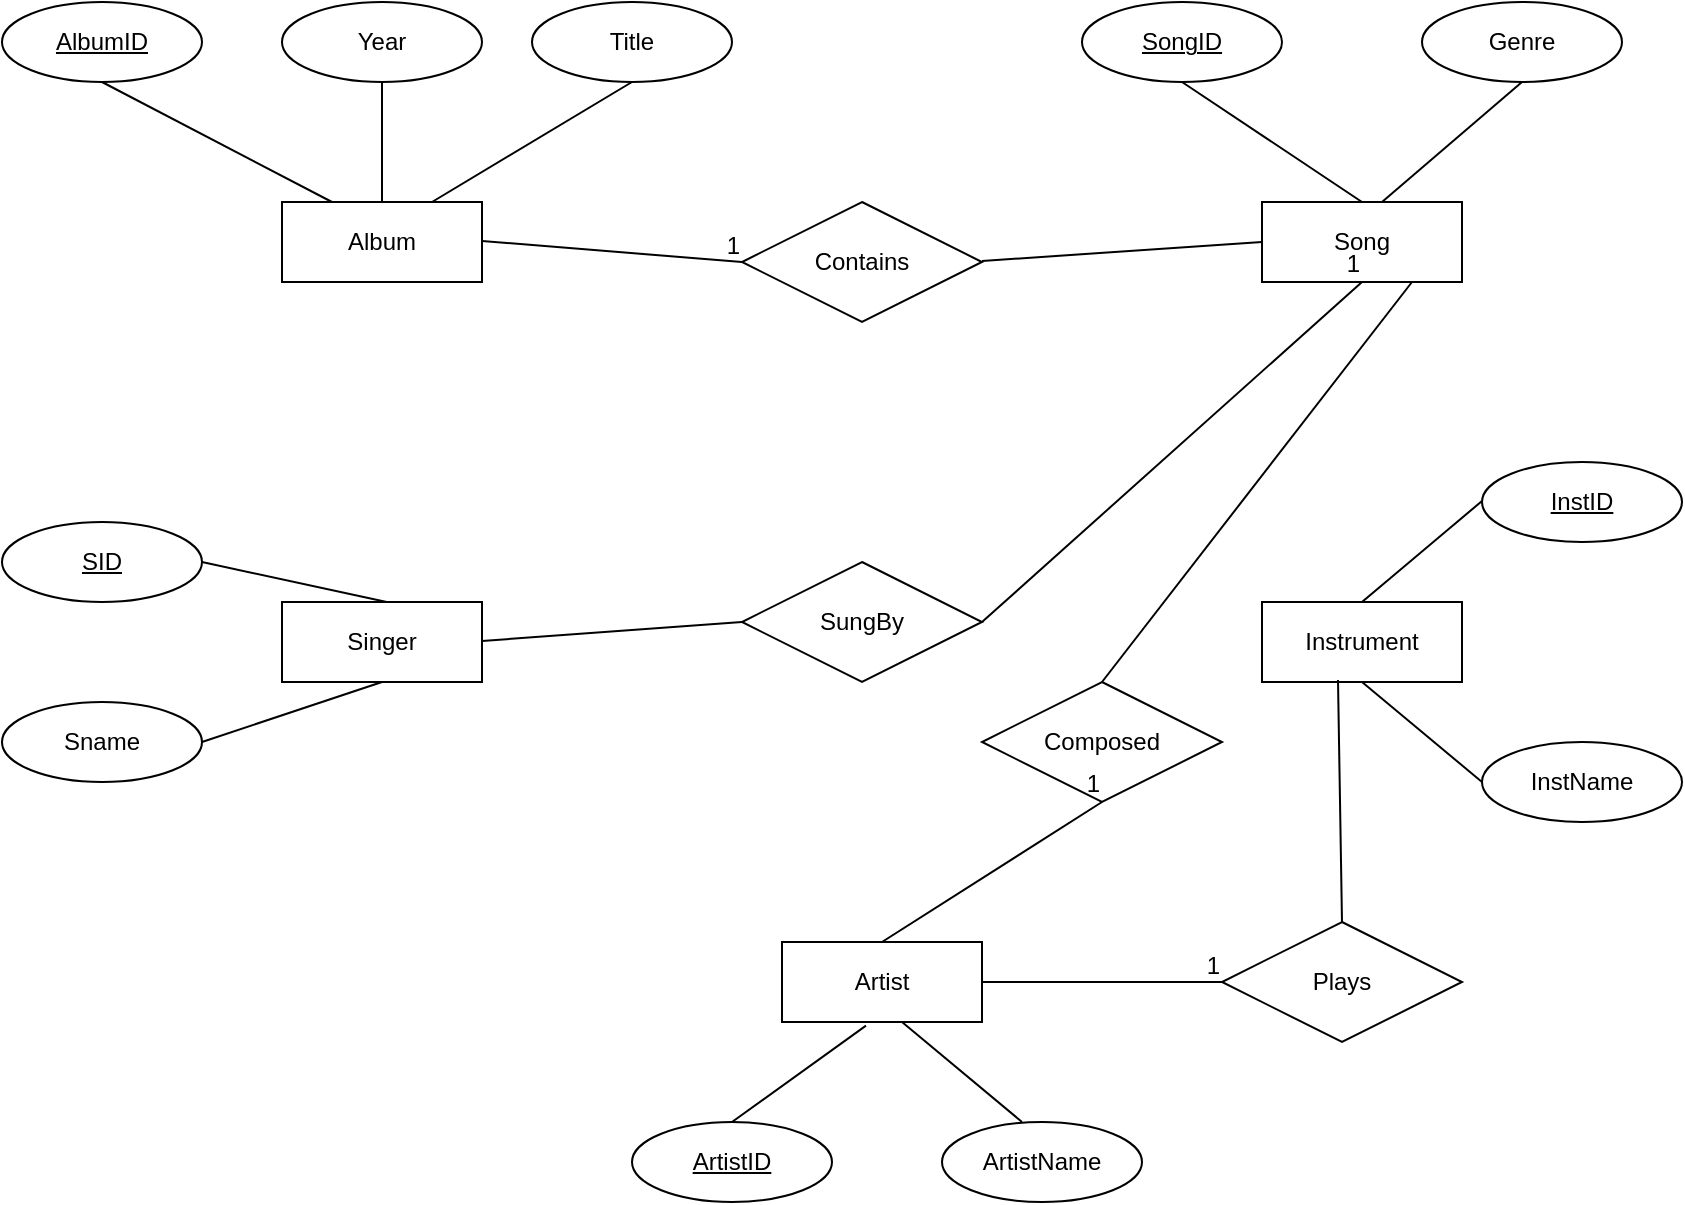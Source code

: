 <mxfile version="27.1.4">
  <diagram name="Page-1" id="O8ejEqVHxwNj61gsTqQM">
    <mxGraphModel dx="1226" dy="661" grid="1" gridSize="10" guides="1" tooltips="1" connect="1" arrows="1" fold="1" page="1" pageScale="1" pageWidth="850" pageHeight="1100" math="0" shadow="0">
      <root>
        <mxCell id="0" />
        <mxCell id="1" parent="0" />
        <mxCell id="nTWO5nDzQJ5vjpIi_Tit-2" value="Album" style="whiteSpace=wrap;html=1;align=center;" vertex="1" parent="1">
          <mxGeometry x="150" y="130" width="100" height="40" as="geometry" />
        </mxCell>
        <mxCell id="nTWO5nDzQJ5vjpIi_Tit-3" value="Song" style="whiteSpace=wrap;html=1;align=center;" vertex="1" parent="1">
          <mxGeometry x="640" y="130" width="100" height="40" as="geometry" />
        </mxCell>
        <mxCell id="nTWO5nDzQJ5vjpIi_Tit-4" value="Singer" style="whiteSpace=wrap;html=1;align=center;" vertex="1" parent="1">
          <mxGeometry x="150" y="330" width="100" height="40" as="geometry" />
        </mxCell>
        <mxCell id="nTWO5nDzQJ5vjpIi_Tit-5" value="Instrument" style="whiteSpace=wrap;html=1;align=center;" vertex="1" parent="1">
          <mxGeometry x="640" y="330" width="100" height="40" as="geometry" />
        </mxCell>
        <mxCell id="nTWO5nDzQJ5vjpIi_Tit-6" value="Artist" style="whiteSpace=wrap;html=1;align=center;" vertex="1" parent="1">
          <mxGeometry x="400" y="500" width="100" height="40" as="geometry" />
        </mxCell>
        <mxCell id="nTWO5nDzQJ5vjpIi_Tit-10" value="Genre" style="ellipse;whiteSpace=wrap;html=1;align=center;" vertex="1" parent="1">
          <mxGeometry x="720" y="30" width="100" height="40" as="geometry" />
        </mxCell>
        <mxCell id="nTWO5nDzQJ5vjpIi_Tit-12" value="Year" style="ellipse;whiteSpace=wrap;html=1;align=center;" vertex="1" parent="1">
          <mxGeometry x="150" y="30" width="100" height="40" as="geometry" />
        </mxCell>
        <mxCell id="nTWO5nDzQJ5vjpIi_Tit-13" value="Title" style="ellipse;whiteSpace=wrap;html=1;align=center;" vertex="1" parent="1">
          <mxGeometry x="275" y="30" width="100" height="40" as="geometry" />
        </mxCell>
        <mxCell id="nTWO5nDzQJ5vjpIi_Tit-15" value="Sname" style="ellipse;whiteSpace=wrap;html=1;align=center;" vertex="1" parent="1">
          <mxGeometry x="10" y="380" width="100" height="40" as="geometry" />
        </mxCell>
        <mxCell id="nTWO5nDzQJ5vjpIi_Tit-16" value="AlbumID" style="ellipse;whiteSpace=wrap;html=1;align=center;fontStyle=4;" vertex="1" parent="1">
          <mxGeometry x="10" y="30" width="100" height="40" as="geometry" />
        </mxCell>
        <mxCell id="nTWO5nDzQJ5vjpIi_Tit-17" value="SongID" style="ellipse;whiteSpace=wrap;html=1;align=center;fontStyle=4;" vertex="1" parent="1">
          <mxGeometry x="550" y="30" width="100" height="40" as="geometry" />
        </mxCell>
        <mxCell id="nTWO5nDzQJ5vjpIi_Tit-18" value="ArtistID" style="ellipse;whiteSpace=wrap;html=1;align=center;fontStyle=4;" vertex="1" parent="1">
          <mxGeometry x="325" y="590" width="100" height="40" as="geometry" />
        </mxCell>
        <mxCell id="nTWO5nDzQJ5vjpIi_Tit-19" value="ArtistName" style="ellipse;whiteSpace=wrap;html=1;align=center;" vertex="1" parent="1">
          <mxGeometry x="480" y="590" width="100" height="40" as="geometry" />
        </mxCell>
        <mxCell id="nTWO5nDzQJ5vjpIi_Tit-20" value="InstID" style="ellipse;whiteSpace=wrap;html=1;align=center;fontStyle=4;" vertex="1" parent="1">
          <mxGeometry x="750" y="260" width="100" height="40" as="geometry" />
        </mxCell>
        <mxCell id="nTWO5nDzQJ5vjpIi_Tit-21" value="InstName" style="ellipse;whiteSpace=wrap;html=1;align=center;" vertex="1" parent="1">
          <mxGeometry x="750" y="400" width="100" height="40" as="geometry" />
        </mxCell>
        <mxCell id="nTWO5nDzQJ5vjpIi_Tit-32" value="SID" style="ellipse;whiteSpace=wrap;html=1;align=center;fontStyle=4;" vertex="1" parent="1">
          <mxGeometry x="10" y="290" width="100" height="40" as="geometry" />
        </mxCell>
        <mxCell id="nTWO5nDzQJ5vjpIi_Tit-33" value="SungBy" style="shape=rhombus;perimeter=rhombusPerimeter;whiteSpace=wrap;html=1;align=center;" vertex="1" parent="1">
          <mxGeometry x="380" y="310" width="120" height="60" as="geometry" />
        </mxCell>
        <mxCell id="nTWO5nDzQJ5vjpIi_Tit-34" value="Contains" style="shape=rhombus;perimeter=rhombusPerimeter;whiteSpace=wrap;html=1;align=center;" vertex="1" parent="1">
          <mxGeometry x="380" y="130" width="120" height="60" as="geometry" />
        </mxCell>
        <mxCell id="nTWO5nDzQJ5vjpIi_Tit-35" value="Plays" style="shape=rhombus;perimeter=rhombusPerimeter;whiteSpace=wrap;html=1;align=center;" vertex="1" parent="1">
          <mxGeometry x="620" y="490" width="120" height="60" as="geometry" />
        </mxCell>
        <mxCell id="nTWO5nDzQJ5vjpIi_Tit-36" value="" style="endArrow=none;html=1;rounded=0;entryX=0.25;entryY=0;entryDx=0;entryDy=0;" edge="1" parent="1" target="nTWO5nDzQJ5vjpIi_Tit-2">
          <mxGeometry relative="1" as="geometry">
            <mxPoint x="60" y="70" as="sourcePoint" />
            <mxPoint x="220" y="70" as="targetPoint" />
          </mxGeometry>
        </mxCell>
        <mxCell id="nTWO5nDzQJ5vjpIi_Tit-37" value="" style="endArrow=none;html=1;rounded=0;entryX=0.5;entryY=0;entryDx=0;entryDy=0;exitX=0.5;exitY=1;exitDx=0;exitDy=0;" edge="1" parent="1" source="nTWO5nDzQJ5vjpIi_Tit-12" target="nTWO5nDzQJ5vjpIi_Tit-2">
          <mxGeometry relative="1" as="geometry">
            <mxPoint x="190" y="70" as="sourcePoint" />
            <mxPoint x="305" y="130" as="targetPoint" />
          </mxGeometry>
        </mxCell>
        <mxCell id="nTWO5nDzQJ5vjpIi_Tit-38" value="" style="endArrow=none;html=1;rounded=0;entryX=0.75;entryY=0;entryDx=0;entryDy=0;exitX=0.5;exitY=1;exitDx=0;exitDy=0;" edge="1" parent="1" source="nTWO5nDzQJ5vjpIi_Tit-13" target="nTWO5nDzQJ5vjpIi_Tit-2">
          <mxGeometry relative="1" as="geometry">
            <mxPoint x="324" y="60" as="sourcePoint" />
            <mxPoint x="324" y="120" as="targetPoint" />
          </mxGeometry>
        </mxCell>
        <mxCell id="nTWO5nDzQJ5vjpIi_Tit-39" value="" style="endArrow=none;html=1;rounded=0;exitX=0.5;exitY=0;exitDx=0;exitDy=0;" edge="1" parent="1" source="nTWO5nDzQJ5vjpIi_Tit-5">
          <mxGeometry relative="1" as="geometry">
            <mxPoint x="590" y="279.5" as="sourcePoint" />
            <mxPoint x="750" y="279.5" as="targetPoint" />
          </mxGeometry>
        </mxCell>
        <mxCell id="nTWO5nDzQJ5vjpIi_Tit-40" value="" style="endArrow=none;html=1;rounded=0;exitX=0.5;exitY=0;exitDx=0;exitDy=0;entryX=0;entryY=0.5;entryDx=0;entryDy=0;" edge="1" parent="1" target="nTWO5nDzQJ5vjpIi_Tit-21">
          <mxGeometry relative="1" as="geometry">
            <mxPoint x="690" y="370" as="sourcePoint" />
            <mxPoint x="750" y="319.5" as="targetPoint" />
          </mxGeometry>
        </mxCell>
        <mxCell id="nTWO5nDzQJ5vjpIi_Tit-41" value="" style="endArrow=none;html=1;rounded=0;exitX=1;exitY=0.5;exitDx=0;exitDy=0;" edge="1" parent="1" source="nTWO5nDzQJ5vjpIi_Tit-15">
          <mxGeometry relative="1" as="geometry">
            <mxPoint x="140" y="420.5" as="sourcePoint" />
            <mxPoint x="200" y="370" as="targetPoint" />
          </mxGeometry>
        </mxCell>
        <mxCell id="nTWO5nDzQJ5vjpIi_Tit-42" value="" style="endArrow=none;html=1;rounded=0;exitX=0.5;exitY=0;exitDx=0;exitDy=0;entryX=1;entryY=0.5;entryDx=0;entryDy=0;" edge="1" parent="1" target="nTWO5nDzQJ5vjpIi_Tit-32">
          <mxGeometry relative="1" as="geometry">
            <mxPoint x="202.36" y="330" as="sourcePoint" />
            <mxPoint x="110" y="320" as="targetPoint" />
          </mxGeometry>
        </mxCell>
        <mxCell id="nTWO5nDzQJ5vjpIi_Tit-43" value="" style="endArrow=none;html=1;rounded=0;exitX=0.5;exitY=0;exitDx=0;exitDy=0;entryX=0.5;entryY=1;entryDx=0;entryDy=0;" edge="1" parent="1" target="nTWO5nDzQJ5vjpIi_Tit-10">
          <mxGeometry relative="1" as="geometry">
            <mxPoint x="700" y="130" as="sourcePoint" />
            <mxPoint x="760" y="79.5" as="targetPoint" />
          </mxGeometry>
        </mxCell>
        <mxCell id="nTWO5nDzQJ5vjpIi_Tit-44" value="" style="endArrow=none;html=1;rounded=0;exitX=0.5;exitY=0;exitDx=0;exitDy=0;entryX=0.5;entryY=1;entryDx=0;entryDy=0;" edge="1" parent="1" source="nTWO5nDzQJ5vjpIi_Tit-3">
          <mxGeometry relative="1" as="geometry">
            <mxPoint x="530" y="130" as="sourcePoint" />
            <mxPoint x="600" y="70" as="targetPoint" />
          </mxGeometry>
        </mxCell>
        <mxCell id="nTWO5nDzQJ5vjpIi_Tit-45" value="" style="endArrow=none;html=1;rounded=0;exitX=0.5;exitY=0;exitDx=0;exitDy=0;entryX=0;entryY=0.5;entryDx=0;entryDy=0;" edge="1" parent="1">
          <mxGeometry relative="1" as="geometry">
            <mxPoint x="460" y="540" as="sourcePoint" />
            <mxPoint x="520" y="590" as="targetPoint" />
          </mxGeometry>
        </mxCell>
        <mxCell id="nTWO5nDzQJ5vjpIi_Tit-46" value="" style="endArrow=none;html=1;rounded=0;exitX=0.42;exitY=1.045;exitDx=0;exitDy=0;entryX=0.5;entryY=0;entryDx=0;entryDy=0;exitPerimeter=0;" edge="1" parent="1" source="nTWO5nDzQJ5vjpIi_Tit-6" target="nTWO5nDzQJ5vjpIi_Tit-18">
          <mxGeometry relative="1" as="geometry">
            <mxPoint x="430" y="540" as="sourcePoint" />
            <mxPoint x="490" y="590" as="targetPoint" />
          </mxGeometry>
        </mxCell>
        <mxCell id="nTWO5nDzQJ5vjpIi_Tit-47" value="" style="endArrow=none;html=1;rounded=0;entryX=0;entryY=0.5;entryDx=0;entryDy=0;exitX=1;exitY=0.5;exitDx=0;exitDy=0;" edge="1" parent="1" source="nTWO5nDzQJ5vjpIi_Tit-6" target="nTWO5nDzQJ5vjpIi_Tit-35">
          <mxGeometry relative="1" as="geometry">
            <mxPoint x="320" y="430" as="sourcePoint" />
            <mxPoint x="480" y="430" as="targetPoint" />
          </mxGeometry>
        </mxCell>
        <mxCell id="nTWO5nDzQJ5vjpIi_Tit-48" value="1" style="resizable=0;html=1;whiteSpace=wrap;align=right;verticalAlign=bottom;" connectable="0" vertex="1" parent="nTWO5nDzQJ5vjpIi_Tit-47">
          <mxGeometry x="1" relative="1" as="geometry" />
        </mxCell>
        <mxCell id="nTWO5nDzQJ5vjpIi_Tit-49" value="" style="endArrow=none;html=1;rounded=0;exitX=0.38;exitY=0.975;exitDx=0;exitDy=0;entryX=0.5;entryY=0;entryDx=0;entryDy=0;exitPerimeter=0;" edge="1" parent="1" source="nTWO5nDzQJ5vjpIi_Tit-5" target="nTWO5nDzQJ5vjpIi_Tit-35">
          <mxGeometry relative="1" as="geometry">
            <mxPoint x="410" y="430" as="sourcePoint" />
            <mxPoint x="570" y="430" as="targetPoint" />
          </mxGeometry>
        </mxCell>
        <mxCell id="nTWO5nDzQJ5vjpIi_Tit-51" value="" style="endArrow=none;html=1;rounded=0;entryX=0.5;entryY=1;entryDx=0;entryDy=0;exitX=1;exitY=0.5;exitDx=0;exitDy=0;" edge="1" parent="1" source="nTWO5nDzQJ5vjpIi_Tit-33" target="nTWO5nDzQJ5vjpIi_Tit-3">
          <mxGeometry relative="1" as="geometry">
            <mxPoint x="510" y="240" as="sourcePoint" />
            <mxPoint x="670" y="240" as="targetPoint" />
          </mxGeometry>
        </mxCell>
        <mxCell id="nTWO5nDzQJ5vjpIi_Tit-52" value="1" style="resizable=0;html=1;whiteSpace=wrap;align=right;verticalAlign=bottom;" connectable="0" vertex="1" parent="nTWO5nDzQJ5vjpIi_Tit-51">
          <mxGeometry x="1" relative="1" as="geometry" />
        </mxCell>
        <mxCell id="nTWO5nDzQJ5vjpIi_Tit-53" value="" style="endArrow=none;html=1;rounded=0;entryX=0;entryY=0.5;entryDx=0;entryDy=0;" edge="1" parent="1" target="nTWO5nDzQJ5vjpIi_Tit-33">
          <mxGeometry relative="1" as="geometry">
            <mxPoint x="250" y="349.5" as="sourcePoint" />
            <mxPoint x="410" y="349.5" as="targetPoint" />
          </mxGeometry>
        </mxCell>
        <mxCell id="nTWO5nDzQJ5vjpIi_Tit-54" value="" style="endArrow=none;html=1;rounded=0;entryX=0;entryY=0.5;entryDx=0;entryDy=0;" edge="1" parent="1" target="nTWO5nDzQJ5vjpIi_Tit-34">
          <mxGeometry relative="1" as="geometry">
            <mxPoint x="250" y="149.5" as="sourcePoint" />
            <mxPoint x="410" y="149.5" as="targetPoint" />
          </mxGeometry>
        </mxCell>
        <mxCell id="nTWO5nDzQJ5vjpIi_Tit-55" value="1" style="resizable=0;html=1;whiteSpace=wrap;align=right;verticalAlign=bottom;" connectable="0" vertex="1" parent="nTWO5nDzQJ5vjpIi_Tit-54">
          <mxGeometry x="1" relative="1" as="geometry" />
        </mxCell>
        <mxCell id="nTWO5nDzQJ5vjpIi_Tit-56" value="" style="endArrow=none;html=1;rounded=0;entryX=0;entryY=0.5;entryDx=0;entryDy=0;" edge="1" parent="1" target="nTWO5nDzQJ5vjpIi_Tit-3">
          <mxGeometry relative="1" as="geometry">
            <mxPoint x="500" y="159.5" as="sourcePoint" />
            <mxPoint x="660" y="160" as="targetPoint" />
          </mxGeometry>
        </mxCell>
        <mxCell id="nTWO5nDzQJ5vjpIi_Tit-59" value="Composed" style="shape=rhombus;perimeter=rhombusPerimeter;whiteSpace=wrap;html=1;align=center;" vertex="1" parent="1">
          <mxGeometry x="500" y="370" width="120" height="60" as="geometry" />
        </mxCell>
        <mxCell id="nTWO5nDzQJ5vjpIi_Tit-60" value="" style="endArrow=none;html=1;rounded=0;entryX=0.5;entryY=1;entryDx=0;entryDy=0;exitX=0.5;exitY=0;exitDx=0;exitDy=0;" edge="1" parent="1" source="nTWO5nDzQJ5vjpIi_Tit-6" target="nTWO5nDzQJ5vjpIi_Tit-59">
          <mxGeometry relative="1" as="geometry">
            <mxPoint x="410" y="470" as="sourcePoint" />
            <mxPoint x="570" y="470" as="targetPoint" />
          </mxGeometry>
        </mxCell>
        <mxCell id="nTWO5nDzQJ5vjpIi_Tit-61" value="1" style="resizable=0;html=1;whiteSpace=wrap;align=right;verticalAlign=bottom;" connectable="0" vertex="1" parent="nTWO5nDzQJ5vjpIi_Tit-60">
          <mxGeometry x="1" relative="1" as="geometry" />
        </mxCell>
        <mxCell id="nTWO5nDzQJ5vjpIi_Tit-62" value="" style="endArrow=none;html=1;rounded=0;entryX=0.75;entryY=1;entryDx=0;entryDy=0;exitX=0.5;exitY=0;exitDx=0;exitDy=0;" edge="1" parent="1" source="nTWO5nDzQJ5vjpIi_Tit-59" target="nTWO5nDzQJ5vjpIi_Tit-3">
          <mxGeometry relative="1" as="geometry">
            <mxPoint x="580" y="270" as="sourcePoint" />
            <mxPoint x="740" y="270" as="targetPoint" />
          </mxGeometry>
        </mxCell>
      </root>
    </mxGraphModel>
  </diagram>
</mxfile>
